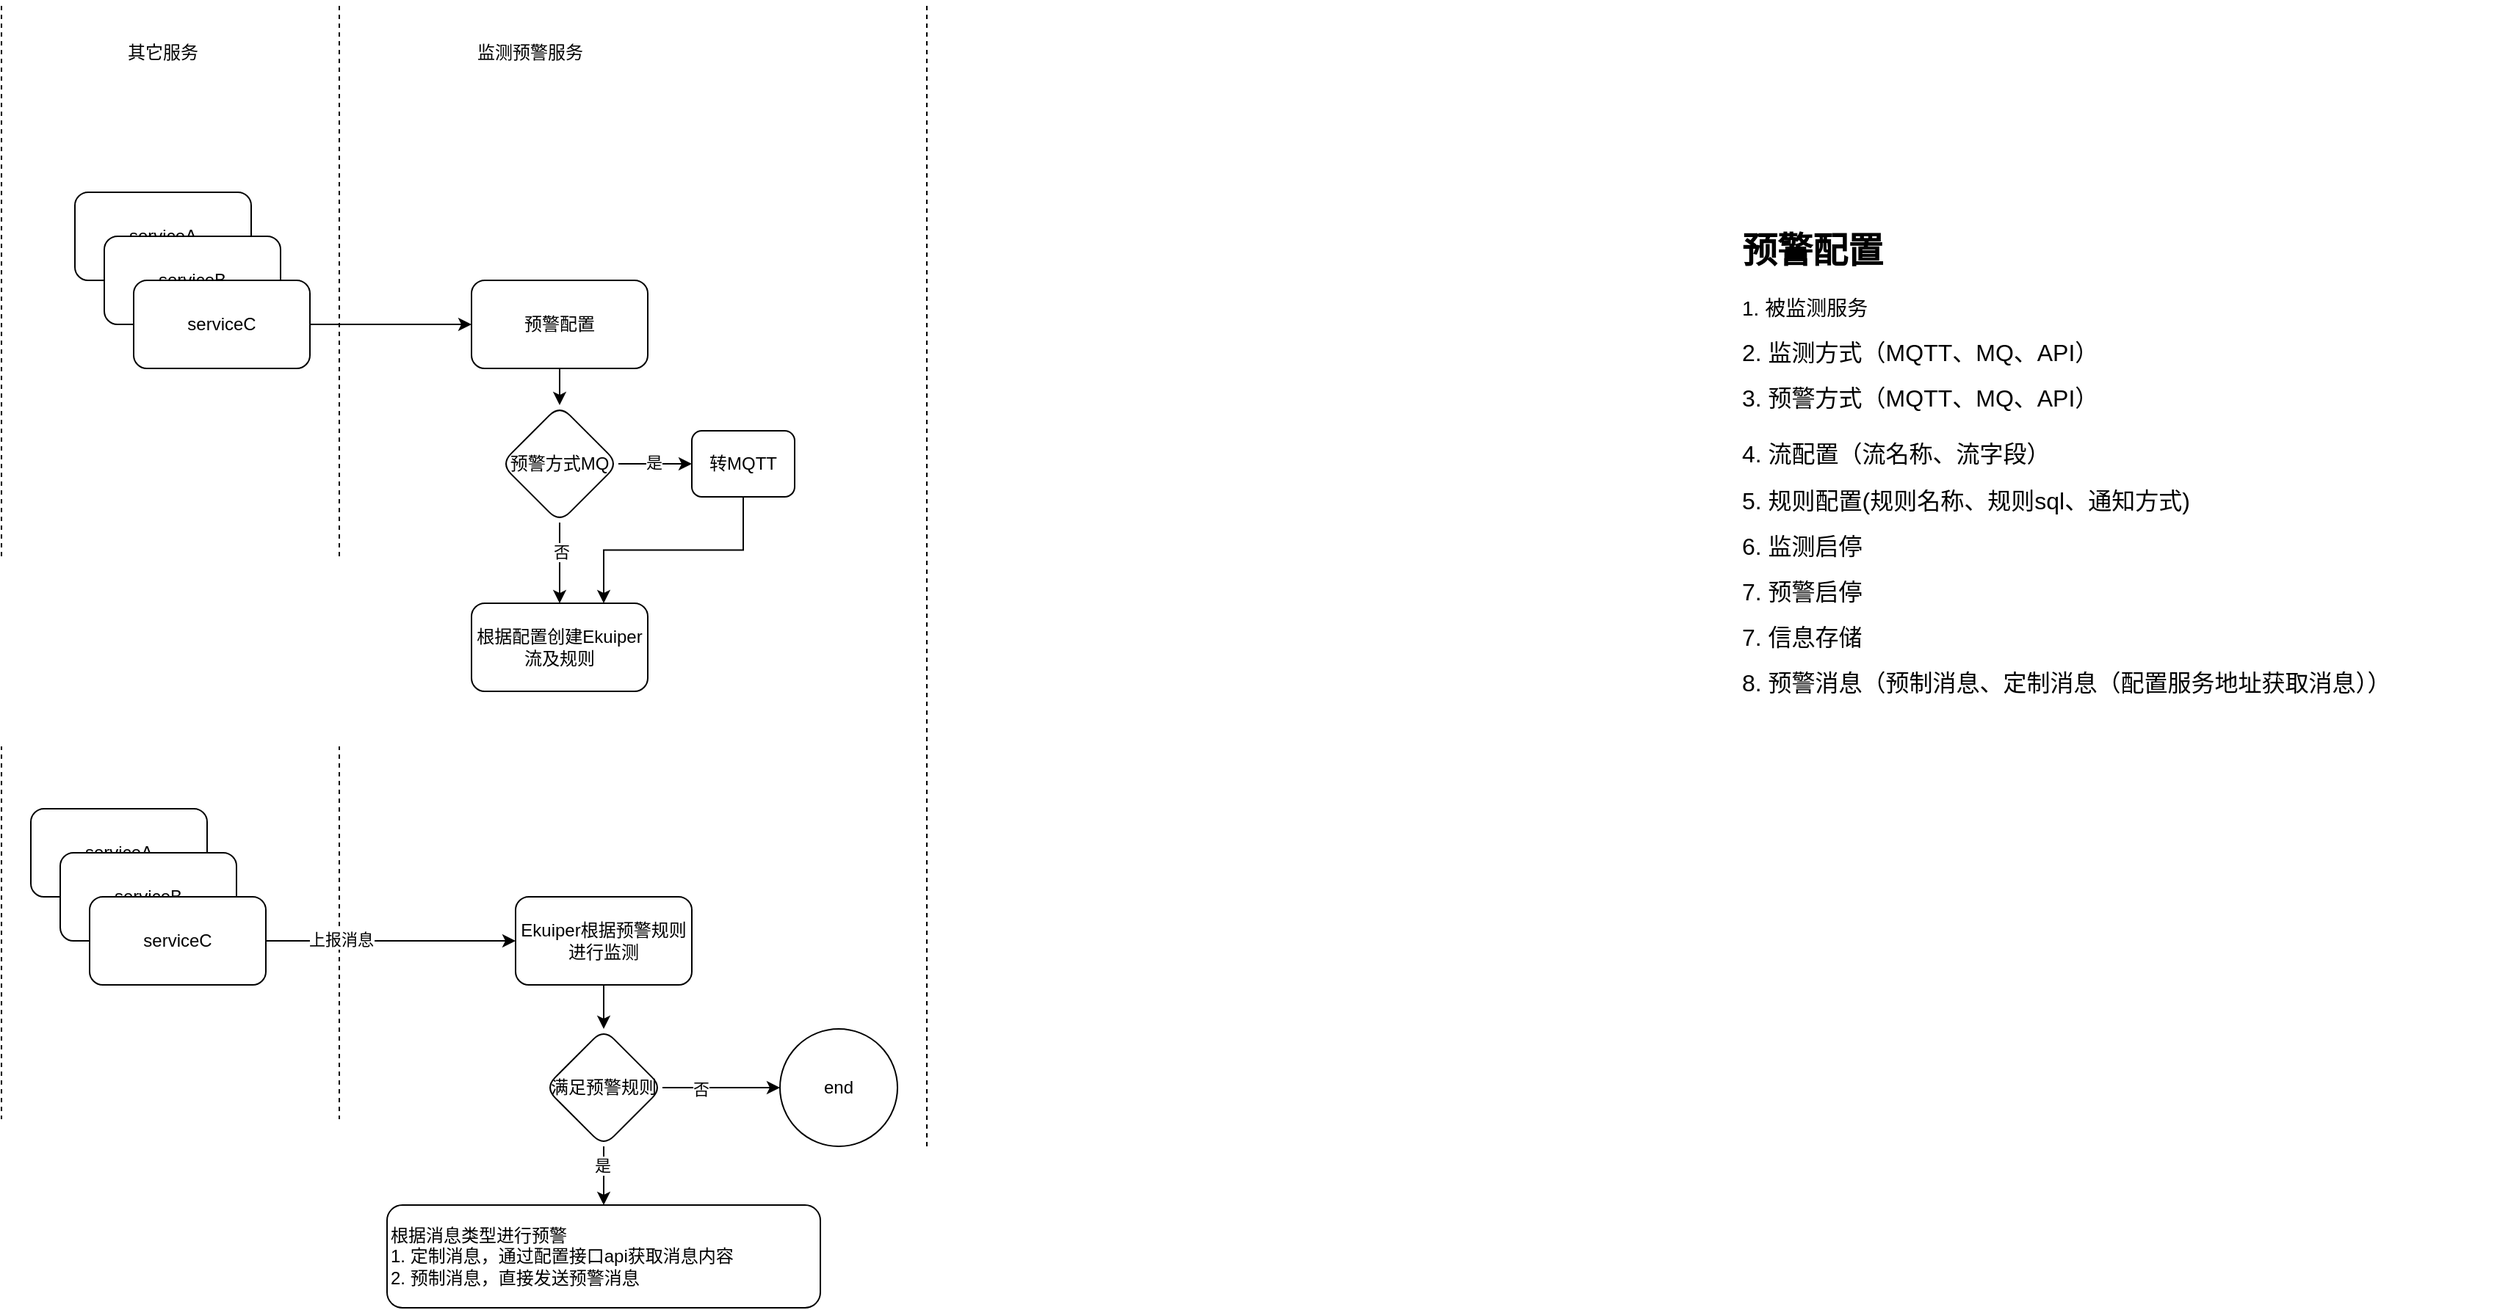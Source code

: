 <mxfile version="21.6.8" type="github">
  <diagram name="Page-1" id="74e2e168-ea6b-b213-b513-2b3c1d86103e">
    <mxGraphModel dx="1272" dy="760" grid="1" gridSize="10" guides="1" tooltips="1" connect="1" arrows="1" fold="1" page="1" pageScale="1" pageWidth="1100" pageHeight="850" background="none" math="0" shadow="0">
      <root>
        <mxCell id="0" />
        <mxCell id="1" parent="0" />
        <mxCell id="p6QsBPsYKz_h2fwkekkV-1" value="serviceA" style="rounded=1;whiteSpace=wrap;html=1;" vertex="1" parent="1">
          <mxGeometry x="180" y="200" width="120" height="60" as="geometry" />
        </mxCell>
        <mxCell id="p6QsBPsYKz_h2fwkekkV-2" value="serviceB" style="rounded=1;whiteSpace=wrap;html=1;" vertex="1" parent="1">
          <mxGeometry x="200" y="230" width="120" height="60" as="geometry" />
        </mxCell>
        <mxCell id="p6QsBPsYKz_h2fwkekkV-10" style="edgeStyle=orthogonalEdgeStyle;rounded=0;orthogonalLoop=1;jettySize=auto;html=1;" edge="1" parent="1" source="p6QsBPsYKz_h2fwkekkV-3">
          <mxGeometry relative="1" as="geometry">
            <mxPoint x="450" y="290" as="targetPoint" />
          </mxGeometry>
        </mxCell>
        <mxCell id="p6QsBPsYKz_h2fwkekkV-3" value="serviceC" style="rounded=1;whiteSpace=wrap;html=1;" vertex="1" parent="1">
          <mxGeometry x="220" y="260" width="120" height="60" as="geometry" />
        </mxCell>
        <mxCell id="p6QsBPsYKz_h2fwkekkV-4" value="" style="endArrow=none;dashed=1;html=1;rounded=0;" edge="1" parent="1">
          <mxGeometry width="50" height="50" relative="1" as="geometry">
            <mxPoint x="130" y="850" as="sourcePoint" />
            <mxPoint x="130" y="70" as="targetPoint" />
          </mxGeometry>
        </mxCell>
        <mxCell id="p6QsBPsYKz_h2fwkekkV-5" value="" style="endArrow=none;dashed=1;html=1;rounded=0;" edge="1" parent="1">
          <mxGeometry width="50" height="50" relative="1" as="geometry">
            <mxPoint x="360" y="850" as="sourcePoint" />
            <mxPoint x="360" y="70" as="targetPoint" />
          </mxGeometry>
        </mxCell>
        <mxCell id="p6QsBPsYKz_h2fwkekkV-8" value="其它服务" style="text;html=1;strokeColor=none;fillColor=none;align=center;verticalAlign=middle;whiteSpace=wrap;rounded=0;" vertex="1" parent="1">
          <mxGeometry x="210" y="90" width="60" height="30" as="geometry" />
        </mxCell>
        <mxCell id="p6QsBPsYKz_h2fwkekkV-9" value="监测预警服务" style="text;html=1;strokeColor=none;fillColor=none;align=center;verticalAlign=middle;whiteSpace=wrap;rounded=0;" vertex="1" parent="1">
          <mxGeometry x="450" y="90" width="80" height="30" as="geometry" />
        </mxCell>
        <mxCell id="p6QsBPsYKz_h2fwkekkV-23" value="" style="edgeStyle=orthogonalEdgeStyle;rounded=0;orthogonalLoop=1;jettySize=auto;html=1;" edge="1" parent="1" source="p6QsBPsYKz_h2fwkekkV-11" target="p6QsBPsYKz_h2fwkekkV-22">
          <mxGeometry relative="1" as="geometry" />
        </mxCell>
        <mxCell id="p6QsBPsYKz_h2fwkekkV-11" value="预警配置" style="rounded=1;whiteSpace=wrap;html=1;" vertex="1" parent="1">
          <mxGeometry x="450" y="260" width="120" height="60" as="geometry" />
        </mxCell>
        <mxCell id="p6QsBPsYKz_h2fwkekkV-12" value="根据配置创建Ekuiper流及规则" style="rounded=1;whiteSpace=wrap;html=1;" vertex="1" parent="1">
          <mxGeometry x="450" y="480" width="120" height="60" as="geometry" />
        </mxCell>
        <mxCell id="p6QsBPsYKz_h2fwkekkV-14" value="" style="endArrow=none;dashed=1;html=1;rounded=0;" edge="1" parent="1">
          <mxGeometry width="50" height="50" relative="1" as="geometry">
            <mxPoint x="760" y="850" as="sourcePoint" />
            <mxPoint x="760" y="70" as="targetPoint" />
          </mxGeometry>
        </mxCell>
        <mxCell id="p6QsBPsYKz_h2fwkekkV-15" style="edgeStyle=orthogonalEdgeStyle;rounded=0;orthogonalLoop=1;jettySize=auto;html=1;exitX=0.5;exitY=1;exitDx=0;exitDy=0;" edge="1" parent="1" source="p6QsBPsYKz_h2fwkekkV-12" target="p6QsBPsYKz_h2fwkekkV-12">
          <mxGeometry relative="1" as="geometry" />
        </mxCell>
        <mxCell id="p6QsBPsYKz_h2fwkekkV-19" value="&lt;h1&gt;预警配置&lt;/h1&gt;&lt;p&gt;&lt;font style=&quot;font-size: 14px;&quot;&gt;1&lt;font style=&quot;&quot;&gt;.&amp;nbsp;被监测服务&lt;/font&gt;&lt;/font&gt;&lt;/p&gt;&lt;p&gt;&lt;font size=&quot;3&quot;&gt;2.&amp;nbsp;监测方式（MQTT、MQ、API）&lt;/font&gt;&lt;/p&gt;&lt;p&gt;&lt;font size=&quot;3&quot;&gt;3.&amp;nbsp;预警方式（MQTT、MQ、API）&lt;br&gt;&lt;span style=&quot;background-color: initial;&quot;&gt;&lt;br&gt;4.&amp;nbsp;流配置（流名称、流字段）&lt;/span&gt;&lt;/font&gt;&lt;/p&gt;&lt;p&gt;&lt;span style=&quot;background-color: initial;&quot;&gt;&lt;font size=&quot;3&quot;&gt;5.&amp;nbsp;规则配置(规则名称、规则sql、通知方式)&lt;br&gt;&lt;/font&gt;&lt;/span&gt;&lt;/p&gt;&lt;p&gt;&lt;span style=&quot;background-color: initial;&quot;&gt;&lt;font size=&quot;3&quot;&gt;6.&amp;nbsp;监测启停&lt;/font&gt;&lt;/span&gt;&lt;/p&gt;&lt;p&gt;&lt;span style=&quot;background-color: initial;&quot;&gt;&lt;font size=&quot;3&quot;&gt;7.&amp;nbsp;预警启停&lt;/font&gt;&lt;/span&gt;&lt;/p&gt;&lt;p&gt;&lt;span style=&quot;background-color: initial;&quot;&gt;&lt;font size=&quot;3&quot;&gt;7.&amp;nbsp;信息存储&lt;/font&gt;&lt;/span&gt;&lt;/p&gt;&lt;p&gt;&lt;span style=&quot;background-color: initial;&quot;&gt;&lt;font size=&quot;3&quot;&gt;8.&amp;nbsp;预警消息（预制消息、定制消息（配置服务地址获取消息））&lt;/font&gt;&lt;/span&gt;&lt;/p&gt;" style="text;html=1;strokeColor=none;fillColor=none;spacing=5;spacingTop=-20;whiteSpace=wrap;overflow=hidden;rounded=0;" vertex="1" parent="1">
          <mxGeometry x="1310" y="220" width="520" height="330" as="geometry" />
        </mxCell>
        <mxCell id="p6QsBPsYKz_h2fwkekkV-25" value="" style="edgeStyle=orthogonalEdgeStyle;rounded=0;orthogonalLoop=1;jettySize=auto;html=1;" edge="1" parent="1" source="p6QsBPsYKz_h2fwkekkV-22" target="p6QsBPsYKz_h2fwkekkV-24">
          <mxGeometry relative="1" as="geometry" />
        </mxCell>
        <mxCell id="p6QsBPsYKz_h2fwkekkV-26" value="是" style="edgeLabel;html=1;align=center;verticalAlign=middle;resizable=0;points=[];" vertex="1" connectable="0" parent="p6QsBPsYKz_h2fwkekkV-25">
          <mxGeometry y="1" relative="1" as="geometry">
            <mxPoint x="-1" as="offset" />
          </mxGeometry>
        </mxCell>
        <mxCell id="p6QsBPsYKz_h2fwkekkV-27" value="" style="edgeStyle=orthogonalEdgeStyle;rounded=0;orthogonalLoop=1;jettySize=auto;html=1;" edge="1" parent="1" source="p6QsBPsYKz_h2fwkekkV-22" target="p6QsBPsYKz_h2fwkekkV-12">
          <mxGeometry relative="1" as="geometry" />
        </mxCell>
        <mxCell id="p6QsBPsYKz_h2fwkekkV-28" value="否" style="edgeLabel;html=1;align=center;verticalAlign=middle;resizable=0;points=[];" vertex="1" connectable="0" parent="p6QsBPsYKz_h2fwkekkV-27">
          <mxGeometry x="-0.271" y="1" relative="1" as="geometry">
            <mxPoint as="offset" />
          </mxGeometry>
        </mxCell>
        <mxCell id="p6QsBPsYKz_h2fwkekkV-22" value="预警方式MQ" style="rhombus;whiteSpace=wrap;html=1;rounded=1;" vertex="1" parent="1">
          <mxGeometry x="470" y="345" width="80" height="80" as="geometry" />
        </mxCell>
        <mxCell id="p6QsBPsYKz_h2fwkekkV-30" style="edgeStyle=orthogonalEdgeStyle;rounded=0;orthogonalLoop=1;jettySize=auto;html=1;exitX=0.5;exitY=1;exitDx=0;exitDy=0;entryX=0.75;entryY=0;entryDx=0;entryDy=0;" edge="1" parent="1" source="p6QsBPsYKz_h2fwkekkV-24" target="p6QsBPsYKz_h2fwkekkV-12">
          <mxGeometry relative="1" as="geometry" />
        </mxCell>
        <mxCell id="p6QsBPsYKz_h2fwkekkV-24" value="转MQTT" style="whiteSpace=wrap;html=1;rounded=1;" vertex="1" parent="1">
          <mxGeometry x="600" y="362.5" width="70" height="45" as="geometry" />
        </mxCell>
        <mxCell id="p6QsBPsYKz_h2fwkekkV-31" value="serviceA" style="rounded=1;whiteSpace=wrap;html=1;" vertex="1" parent="1">
          <mxGeometry x="150" y="620" width="120" height="60" as="geometry" />
        </mxCell>
        <mxCell id="p6QsBPsYKz_h2fwkekkV-32" value="serviceB" style="rounded=1;whiteSpace=wrap;html=1;" vertex="1" parent="1">
          <mxGeometry x="170" y="650" width="120" height="60" as="geometry" />
        </mxCell>
        <mxCell id="p6QsBPsYKz_h2fwkekkV-35" value="" style="edgeStyle=orthogonalEdgeStyle;rounded=0;orthogonalLoop=1;jettySize=auto;html=1;" edge="1" parent="1" source="p6QsBPsYKz_h2fwkekkV-33" target="p6QsBPsYKz_h2fwkekkV-34">
          <mxGeometry relative="1" as="geometry" />
        </mxCell>
        <mxCell id="p6QsBPsYKz_h2fwkekkV-36" value="上报消息" style="edgeLabel;html=1;align=center;verticalAlign=middle;resizable=0;points=[];" vertex="1" connectable="0" parent="p6QsBPsYKz_h2fwkekkV-35">
          <mxGeometry x="-0.417" y="1" relative="1" as="geometry">
            <mxPoint x="1" as="offset" />
          </mxGeometry>
        </mxCell>
        <mxCell id="p6QsBPsYKz_h2fwkekkV-33" value="serviceC" style="rounded=1;whiteSpace=wrap;html=1;" vertex="1" parent="1">
          <mxGeometry x="190" y="680" width="120" height="60" as="geometry" />
        </mxCell>
        <mxCell id="p6QsBPsYKz_h2fwkekkV-40" value="" style="edgeStyle=orthogonalEdgeStyle;rounded=0;orthogonalLoop=1;jettySize=auto;html=1;" edge="1" parent="1" source="p6QsBPsYKz_h2fwkekkV-34" target="p6QsBPsYKz_h2fwkekkV-39">
          <mxGeometry relative="1" as="geometry" />
        </mxCell>
        <mxCell id="p6QsBPsYKz_h2fwkekkV-34" value="Ekuiper根据预警规则进行监测" style="whiteSpace=wrap;html=1;rounded=1;" vertex="1" parent="1">
          <mxGeometry x="480" y="680" width="120" height="60" as="geometry" />
        </mxCell>
        <mxCell id="p6QsBPsYKz_h2fwkekkV-42" value="" style="edgeStyle=orthogonalEdgeStyle;rounded=0;orthogonalLoop=1;jettySize=auto;html=1;" edge="1" parent="1" source="p6QsBPsYKz_h2fwkekkV-39" target="p6QsBPsYKz_h2fwkekkV-41">
          <mxGeometry relative="1" as="geometry" />
        </mxCell>
        <mxCell id="p6QsBPsYKz_h2fwkekkV-43" value="否" style="edgeLabel;html=1;align=center;verticalAlign=middle;resizable=0;points=[];" vertex="1" connectable="0" parent="p6QsBPsYKz_h2fwkekkV-42">
          <mxGeometry x="-0.367" y="-1" relative="1" as="geometry">
            <mxPoint as="offset" />
          </mxGeometry>
        </mxCell>
        <mxCell id="p6QsBPsYKz_h2fwkekkV-45" value="" style="edgeStyle=orthogonalEdgeStyle;rounded=0;orthogonalLoop=1;jettySize=auto;html=1;" edge="1" parent="1" source="p6QsBPsYKz_h2fwkekkV-39" target="p6QsBPsYKz_h2fwkekkV-44">
          <mxGeometry relative="1" as="geometry" />
        </mxCell>
        <mxCell id="p6QsBPsYKz_h2fwkekkV-46" value="是" style="edgeLabel;html=1;align=center;verticalAlign=middle;resizable=0;points=[];" vertex="1" connectable="0" parent="p6QsBPsYKz_h2fwkekkV-45">
          <mxGeometry x="-0.3" y="-1" relative="1" as="geometry">
            <mxPoint y="-1" as="offset" />
          </mxGeometry>
        </mxCell>
        <mxCell id="p6QsBPsYKz_h2fwkekkV-39" value="满足预警规则" style="rhombus;whiteSpace=wrap;html=1;rounded=1;" vertex="1" parent="1">
          <mxGeometry x="500" y="770" width="80" height="80" as="geometry" />
        </mxCell>
        <mxCell id="p6QsBPsYKz_h2fwkekkV-41" value="end" style="ellipse;whiteSpace=wrap;html=1;rounded=1;" vertex="1" parent="1">
          <mxGeometry x="660" y="770" width="80" height="80" as="geometry" />
        </mxCell>
        <mxCell id="p6QsBPsYKz_h2fwkekkV-44" value="根据消息类型进行预警&lt;br&gt;1.&amp;nbsp;定制消息，通过配置接口api获取消息内容&lt;br&gt;2.&amp;nbsp;预制消息，直接发送预警消息" style="whiteSpace=wrap;html=1;rounded=1;align=left;" vertex="1" parent="1">
          <mxGeometry x="392.5" y="890" width="295" height="70" as="geometry" />
        </mxCell>
      </root>
    </mxGraphModel>
  </diagram>
</mxfile>
